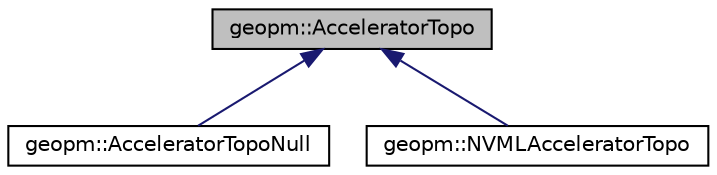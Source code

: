 digraph "geopm::AcceleratorTopo"
{
  edge [fontname="Helvetica",fontsize="10",labelfontname="Helvetica",labelfontsize="10"];
  node [fontname="Helvetica",fontsize="10",shape=record];
  Node0 [label="geopm::AcceleratorTopo",height=0.2,width=0.4,color="black", fillcolor="grey75", style="filled", fontcolor="black"];
  Node0 -> Node1 [dir="back",color="midnightblue",fontsize="10",style="solid",fontname="Helvetica"];
  Node1 [label="geopm::AcceleratorTopoNull",height=0.2,width=0.4,color="black", fillcolor="white", style="filled",URL="$classgeopm_1_1_accelerator_topo_null.html"];
  Node0 -> Node2 [dir="back",color="midnightblue",fontsize="10",style="solid",fontname="Helvetica"];
  Node2 [label="geopm::NVMLAcceleratorTopo",height=0.2,width=0.4,color="black", fillcolor="white", style="filled",URL="$classgeopm_1_1_n_v_m_l_accelerator_topo.html"];
}
